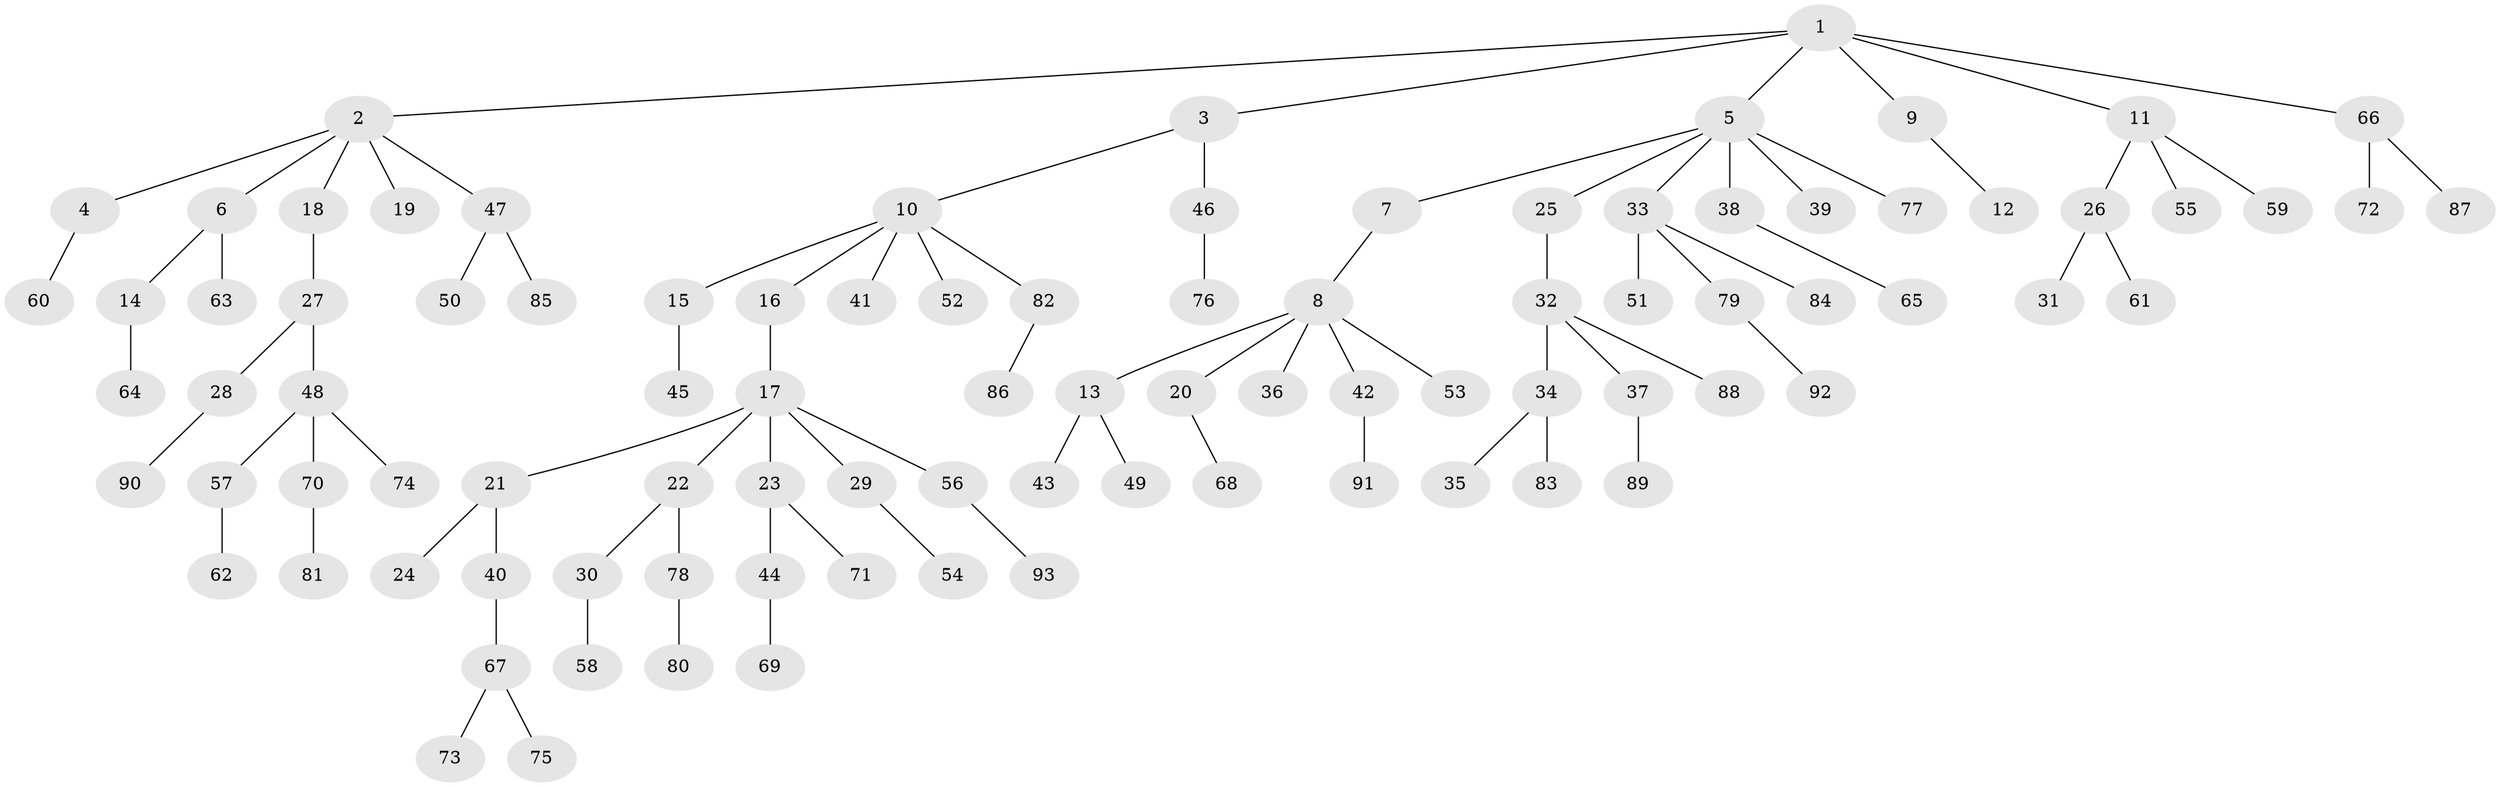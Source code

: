 // coarse degree distribution, {1: 0.9629629629629629, 26: 0.037037037037037035}
// Generated by graph-tools (version 1.1) at 2025/56/03/04/25 21:56:49]
// undirected, 93 vertices, 92 edges
graph export_dot {
graph [start="1"]
  node [color=gray90,style=filled];
  1;
  2;
  3;
  4;
  5;
  6;
  7;
  8;
  9;
  10;
  11;
  12;
  13;
  14;
  15;
  16;
  17;
  18;
  19;
  20;
  21;
  22;
  23;
  24;
  25;
  26;
  27;
  28;
  29;
  30;
  31;
  32;
  33;
  34;
  35;
  36;
  37;
  38;
  39;
  40;
  41;
  42;
  43;
  44;
  45;
  46;
  47;
  48;
  49;
  50;
  51;
  52;
  53;
  54;
  55;
  56;
  57;
  58;
  59;
  60;
  61;
  62;
  63;
  64;
  65;
  66;
  67;
  68;
  69;
  70;
  71;
  72;
  73;
  74;
  75;
  76;
  77;
  78;
  79;
  80;
  81;
  82;
  83;
  84;
  85;
  86;
  87;
  88;
  89;
  90;
  91;
  92;
  93;
  1 -- 2;
  1 -- 3;
  1 -- 5;
  1 -- 9;
  1 -- 11;
  1 -- 66;
  2 -- 4;
  2 -- 6;
  2 -- 18;
  2 -- 19;
  2 -- 47;
  3 -- 10;
  3 -- 46;
  4 -- 60;
  5 -- 7;
  5 -- 25;
  5 -- 33;
  5 -- 38;
  5 -- 39;
  5 -- 77;
  6 -- 14;
  6 -- 63;
  7 -- 8;
  8 -- 13;
  8 -- 20;
  8 -- 36;
  8 -- 42;
  8 -- 53;
  9 -- 12;
  10 -- 15;
  10 -- 16;
  10 -- 41;
  10 -- 52;
  10 -- 82;
  11 -- 26;
  11 -- 55;
  11 -- 59;
  13 -- 43;
  13 -- 49;
  14 -- 64;
  15 -- 45;
  16 -- 17;
  17 -- 21;
  17 -- 22;
  17 -- 23;
  17 -- 29;
  17 -- 56;
  18 -- 27;
  20 -- 68;
  21 -- 24;
  21 -- 40;
  22 -- 30;
  22 -- 78;
  23 -- 44;
  23 -- 71;
  25 -- 32;
  26 -- 31;
  26 -- 61;
  27 -- 28;
  27 -- 48;
  28 -- 90;
  29 -- 54;
  30 -- 58;
  32 -- 34;
  32 -- 37;
  32 -- 88;
  33 -- 51;
  33 -- 79;
  33 -- 84;
  34 -- 35;
  34 -- 83;
  37 -- 89;
  38 -- 65;
  40 -- 67;
  42 -- 91;
  44 -- 69;
  46 -- 76;
  47 -- 50;
  47 -- 85;
  48 -- 57;
  48 -- 70;
  48 -- 74;
  56 -- 93;
  57 -- 62;
  66 -- 72;
  66 -- 87;
  67 -- 73;
  67 -- 75;
  70 -- 81;
  78 -- 80;
  79 -- 92;
  82 -- 86;
}
